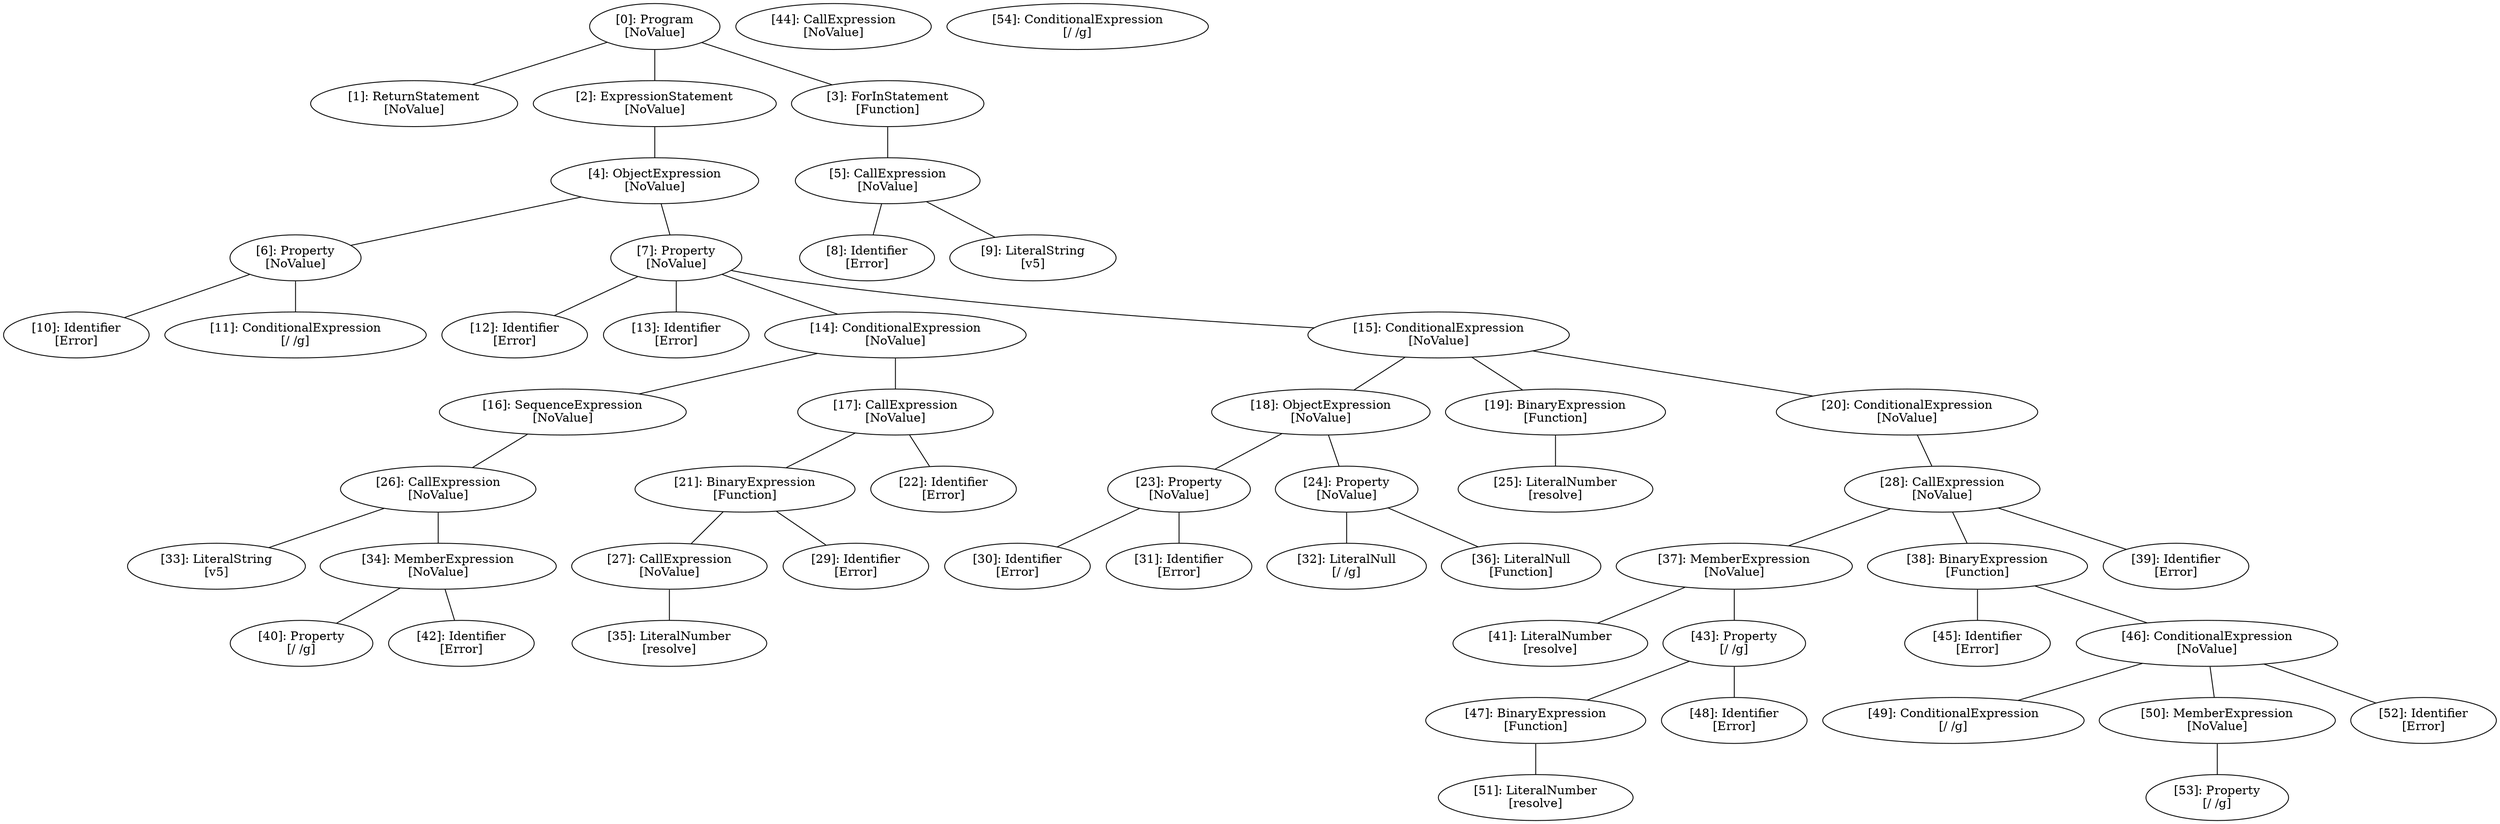 // Result
graph {
	0 [label="[0]: Program
[NoValue]"]
	1 [label="[1]: ReturnStatement
[NoValue]"]
	2 [label="[2]: ExpressionStatement
[NoValue]"]
	3 [label="[3]: ForInStatement
[Function]"]
	4 [label="[4]: ObjectExpression
[NoValue]"]
	5 [label="[5]: CallExpression
[NoValue]"]
	6 [label="[6]: Property
[NoValue]"]
	7 [label="[7]: Property
[NoValue]"]
	8 [label="[8]: Identifier
[Error]"]
	9 [label="[9]: LiteralString
[v5]"]
	10 [label="[10]: Identifier
[Error]"]
	11 [label="[11]: ConditionalExpression
[/ /g]"]
	12 [label="[12]: Identifier
[Error]"]
	13 [label="[13]: Identifier
[Error]"]
	14 [label="[14]: ConditionalExpression
[NoValue]"]
	15 [label="[15]: ConditionalExpression
[NoValue]"]
	16 [label="[16]: SequenceExpression
[NoValue]"]
	17 [label="[17]: CallExpression
[NoValue]"]
	18 [label="[18]: ObjectExpression
[NoValue]"]
	19 [label="[19]: BinaryExpression
[Function]"]
	20 [label="[20]: ConditionalExpression
[NoValue]"]
	21 [label="[21]: BinaryExpression
[Function]"]
	22 [label="[22]: Identifier
[Error]"]
	23 [label="[23]: Property
[NoValue]"]
	24 [label="[24]: Property
[NoValue]"]
	25 [label="[25]: LiteralNumber
[resolve]"]
	26 [label="[26]: CallExpression
[NoValue]"]
	27 [label="[27]: CallExpression
[NoValue]"]
	28 [label="[28]: CallExpression
[NoValue]"]
	29 [label="[29]: Identifier
[Error]"]
	30 [label="[30]: Identifier
[Error]"]
	31 [label="[31]: Identifier
[Error]"]
	32 [label="[32]: LiteralNull
[/ /g]"]
	33 [label="[33]: LiteralString
[v5]"]
	34 [label="[34]: MemberExpression
[NoValue]"]
	35 [label="[35]: LiteralNumber
[resolve]"]
	36 [label="[36]: LiteralNull
[Function]"]
	37 [label="[37]: MemberExpression
[NoValue]"]
	38 [label="[38]: BinaryExpression
[Function]"]
	39 [label="[39]: Identifier
[Error]"]
	40 [label="[40]: Property
[/ /g]"]
	41 [label="[41]: LiteralNumber
[resolve]"]
	42 [label="[42]: Identifier
[Error]"]
	43 [label="[43]: Property
[/ /g]"]
	44 [label="[44]: CallExpression
[NoValue]"]
	45 [label="[45]: Identifier
[Error]"]
	46 [label="[46]: ConditionalExpression
[NoValue]"]
	47 [label="[47]: BinaryExpression
[Function]"]
	48 [label="[48]: Identifier
[Error]"]
	49 [label="[49]: ConditionalExpression
[/ /g]"]
	50 [label="[50]: MemberExpression
[NoValue]"]
	51 [label="[51]: LiteralNumber
[resolve]"]
	52 [label="[52]: Identifier
[Error]"]
	53 [label="[53]: Property
[/ /g]"]
	54 [label="[54]: ConditionalExpression
[/ /g]"]
	0 -- 1
	0 -- 2
	0 -- 3
	2 -- 4
	3 -- 5
	4 -- 6
	4 -- 7
	5 -- 8
	5 -- 9
	6 -- 10
	6 -- 11
	7 -- 12
	7 -- 13
	7 -- 14
	7 -- 15
	14 -- 16
	14 -- 17
	15 -- 18
	15 -- 19
	15 -- 20
	16 -- 26
	17 -- 21
	17 -- 22
	18 -- 23
	18 -- 24
	19 -- 25
	20 -- 28
	21 -- 27
	21 -- 29
	23 -- 30
	23 -- 31
	24 -- 32
	24 -- 36
	26 -- 33
	26 -- 34
	27 -- 35
	28 -- 37
	28 -- 38
	28 -- 39
	34 -- 40
	34 -- 42
	37 -- 41
	37 -- 43
	38 -- 45
	38 -- 46
	43 -- 47
	43 -- 48
	46 -- 49
	46 -- 50
	46 -- 52
	47 -- 51
	50 -- 53
}
